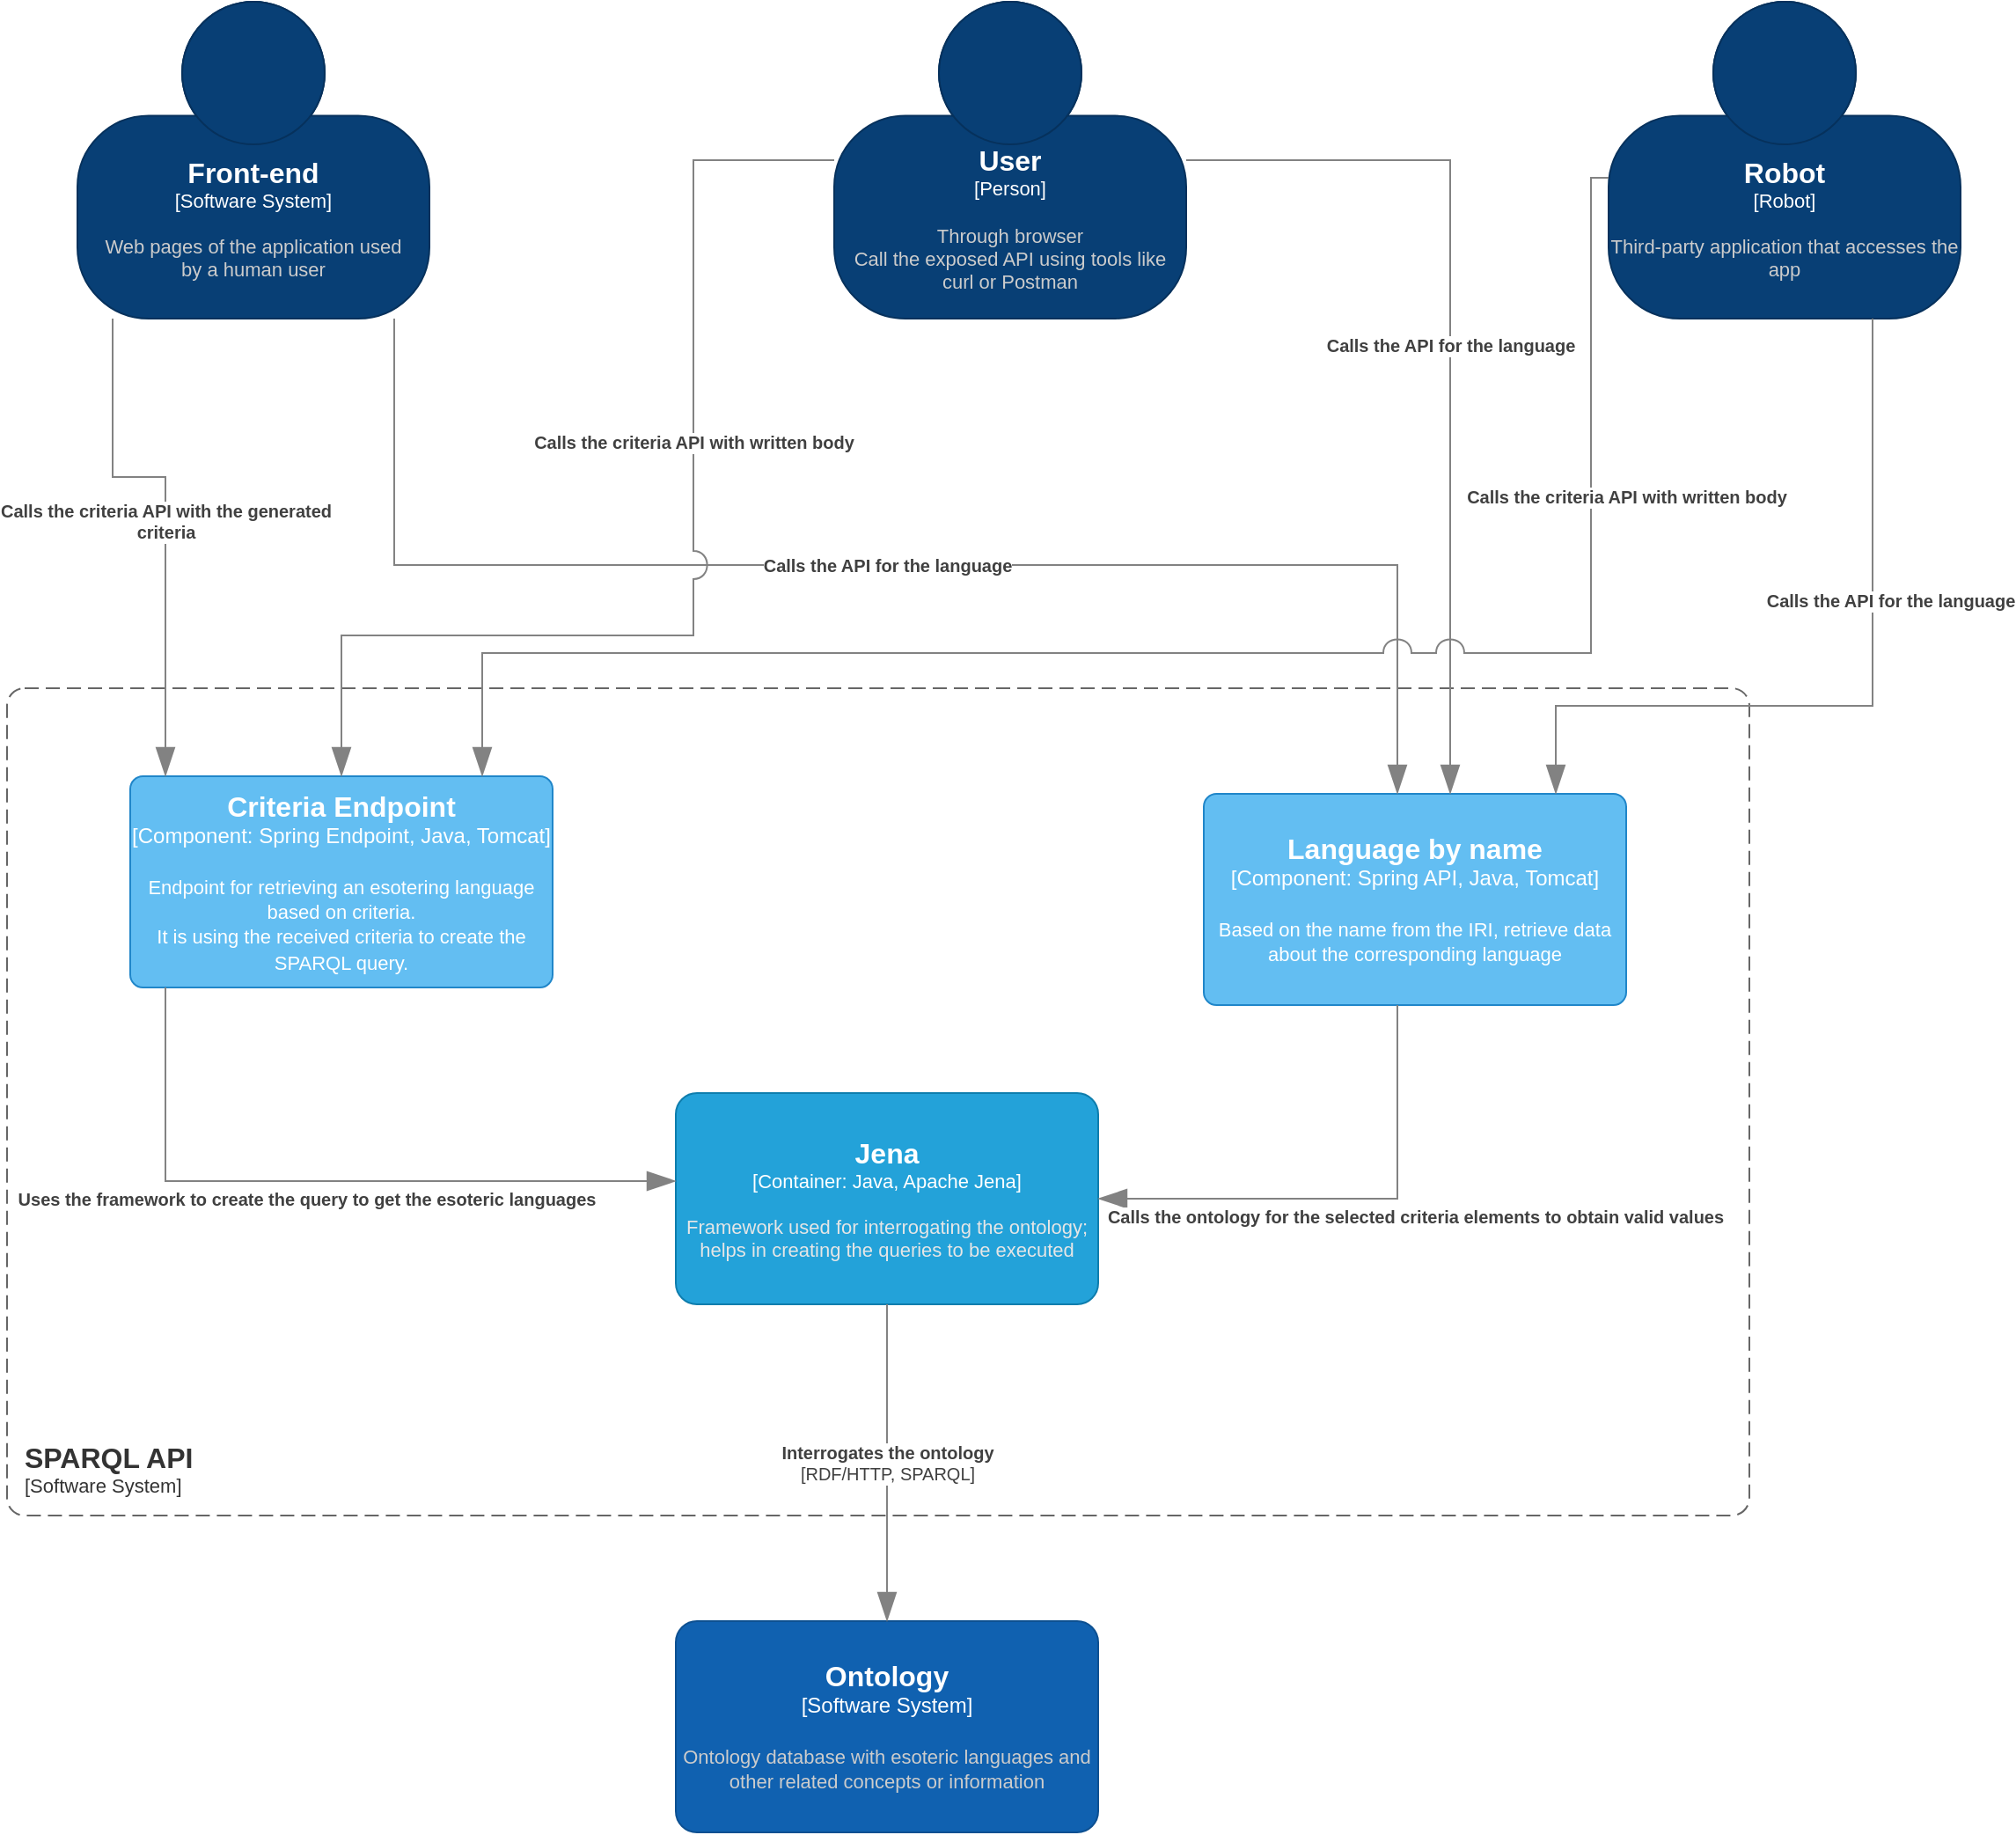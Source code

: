 <mxfile version="23.1.1" type="device">
  <diagram name="Page-1" id="iTgJgKwA3ktN7U4jmIrK">
    <mxGraphModel dx="409" dy="1762" grid="1" gridSize="10" guides="1" tooltips="1" connect="1" arrows="1" fold="1" page="1" pageScale="1" pageWidth="850" pageHeight="1100" math="0" shadow="0">
      <root>
        <mxCell id="0" />
        <mxCell id="1" parent="0" />
        <object placeholders="1" c4Name="SPARQL API" c4Type="ContainerScopeBoundary" c4Application="Software System" label="&lt;font style=&quot;font-size: 16px&quot;&gt;&lt;b&gt;&lt;div style=&quot;text-align: left&quot;&gt;%c4Name%&lt;/div&gt;&lt;/b&gt;&lt;/font&gt;&lt;div style=&quot;text-align: left&quot;&gt;[%c4Application%]&lt;/div&gt;" id="lDNVN34O5vdIldXxgbTi-23">
          <mxCell style="rounded=1;fontSize=11;whiteSpace=wrap;html=1;dashed=1;arcSize=20;fillColor=none;strokeColor=#666666;fontColor=#333333;labelBackgroundColor=none;align=left;verticalAlign=bottom;labelBorderColor=none;spacingTop=0;spacing=10;dashPattern=8 4;metaEdit=1;rotatable=0;perimeter=rectanglePerimeter;noLabel=0;labelPadding=0;allowArrows=0;connectable=0;expand=0;recursiveResize=0;editable=1;pointerEvents=0;absoluteArcSize=1;points=[[0.25,0,0],[0.5,0,0],[0.75,0,0],[1,0.25,0],[1,0.5,0],[1,0.75,0],[0.75,1,0],[0.5,1,0],[0.25,1,0],[0,0.75,0],[0,0.5,0],[0,0.25,0]];" parent="1" vertex="1">
            <mxGeometry x="920" y="220" width="990" height="470" as="geometry" />
          </mxCell>
        </object>
        <object placeholders="1" c4Name="Ontology" c4Type="Software System" c4Description="Ontology database with esoteric languages and other related concepts or information" label="&lt;font style=&quot;font-size: 16px&quot;&gt;&lt;b&gt;%c4Name%&lt;/b&gt;&lt;/font&gt;&lt;div&gt;[%c4Type%]&lt;/div&gt;&lt;br&gt;&lt;div&gt;&lt;font style=&quot;font-size: 11px&quot;&gt;&lt;font color=&quot;#cccccc&quot;&gt;%c4Description%&lt;/font&gt;&lt;/div&gt;" id="lDNVN34O5vdIldXxgbTi-25">
          <mxCell style="rounded=1;whiteSpace=wrap;html=1;labelBackgroundColor=none;fillColor=#1061B0;fontColor=#ffffff;align=center;arcSize=10;strokeColor=#0D5091;metaEdit=1;resizable=0;points=[[0.25,0,0],[0.5,0,0],[0.75,0,0],[1,0.25,0],[1,0.5,0],[1,0.75,0],[0.75,1,0],[0.5,1,0],[0.25,1,0],[0,0.75,0],[0,0.5,0],[0,0.25,0]];" parent="1" vertex="1">
            <mxGeometry x="1300" y="750" width="240" height="120" as="geometry" />
          </mxCell>
        </object>
        <object placeholders="1" c4Name="Jena" c4Type="Container" c4Technology="Java, Apache Jena" c4Description="Framework used for interrogating the ontology; helps in creating the queries to be executed" label="&lt;font style=&quot;font-size: 16px&quot;&gt;&lt;b&gt;%c4Name%&lt;/b&gt;&lt;/font&gt;&lt;div&gt;[%c4Type%: %c4Technology%]&lt;/div&gt;&lt;br&gt;&lt;div&gt;&lt;font style=&quot;font-size: 11px&quot;&gt;&lt;font color=&quot;#E6E6E6&quot;&gt;%c4Description%&lt;/font&gt;&lt;/div&gt;" id="lDNVN34O5vdIldXxgbTi-26">
          <mxCell style="rounded=1;whiteSpace=wrap;html=1;fontSize=11;labelBackgroundColor=none;fillColor=#23A2D9;fontColor=#ffffff;align=center;arcSize=10;strokeColor=#0E7DAD;metaEdit=1;resizable=0;points=[[0.25,0,0],[0.5,0,0],[0.75,0,0],[1,0.25,0],[1,0.5,0],[1,0.75,0],[0.75,1,0],[0.5,1,0],[0.25,1,0],[0,0.75,0],[0,0.5,0],[0,0.25,0]];" parent="1" vertex="1">
            <mxGeometry x="1300" y="450" width="240" height="120" as="geometry" />
          </mxCell>
        </object>
        <object placeholders="1" c4Type="Relationship" c4Technology="RDF/HTTP, SPARQL" c4Description="Interrogates the ontology" label="&lt;div style=&quot;text-align: left&quot;&gt;&lt;div style=&quot;text-align: center&quot;&gt;&lt;b&gt;%c4Description%&lt;/b&gt;&lt;/div&gt;&lt;div style=&quot;text-align: center&quot;&gt;[%c4Technology%]&lt;/div&gt;&lt;/div&gt;" id="lDNVN34O5vdIldXxgbTi-28">
          <mxCell style="endArrow=blockThin;html=1;fontSize=10;fontColor=#404040;strokeWidth=1;endFill=1;strokeColor=#828282;elbow=vertical;metaEdit=1;endSize=14;startSize=14;jumpStyle=arc;jumpSize=16;rounded=0;edgeStyle=orthogonalEdgeStyle;" parent="1" source="lDNVN34O5vdIldXxgbTi-26" target="lDNVN34O5vdIldXxgbTi-25" edge="1">
            <mxGeometry width="240" relative="1" as="geometry">
              <mxPoint x="1079" y="800" as="sourcePoint" />
              <mxPoint x="1079" y="1000" as="targetPoint" />
            </mxGeometry>
          </mxCell>
        </object>
        <object placeholders="1" c4Name="Criteria Endpoint" c4Type="Component" c4Technology="Spring Endpoint, Java, Tomcat" c4Description="Endpoint for retrieving an esotering language based on criteria.&#xa;It is using the received criteria to create the SPARQL query." label="&lt;font style=&quot;font-size: 16px&quot;&gt;&lt;b&gt;%c4Name%&lt;/b&gt;&lt;/font&gt;&lt;div&gt;[%c4Type%: %c4Technology%]&lt;/div&gt;&lt;br&gt;&lt;div&gt;&lt;font style=&quot;font-size: 11px&quot;&gt;%c4Description%&lt;/font&gt;&lt;/div&gt;" id="lDNVN34O5vdIldXxgbTi-29">
          <mxCell style="rounded=1;whiteSpace=wrap;html=1;labelBackgroundColor=none;fillColor=#63BEF2;fontColor=#ffffff;align=center;arcSize=6;strokeColor=#2086C9;metaEdit=1;resizable=0;points=[[0.25,0,0],[0.5,0,0],[0.75,0,0],[1,0.25,0],[1,0.5,0],[1,0.75,0],[0.75,1,0],[0.5,1,0],[0.25,1,0],[0,0.75,0],[0,0.5,0],[0,0.25,0]];" parent="1" vertex="1">
            <mxGeometry x="990" y="270" width="240" height="120" as="geometry" />
          </mxCell>
        </object>
        <object placeholders="1" c4Name="Language by name" c4Type="Component" c4Technology="Spring API, Java, Tomcat" c4Description="Based on the name from the IRI, retrieve data about the corresponding language" label="&lt;font style=&quot;font-size: 16px&quot;&gt;&lt;b&gt;%c4Name%&lt;/b&gt;&lt;/font&gt;&lt;div&gt;[%c4Type%: %c4Technology%]&lt;/div&gt;&lt;br&gt;&lt;div&gt;&lt;font style=&quot;font-size: 11px&quot;&gt;%c4Description%&lt;/font&gt;&lt;/div&gt;" id="lDNVN34O5vdIldXxgbTi-30">
          <mxCell style="rounded=1;whiteSpace=wrap;html=1;labelBackgroundColor=none;fillColor=#63BEF2;fontColor=#ffffff;align=center;arcSize=6;strokeColor=#2086C9;metaEdit=1;resizable=0;points=[[0.25,0,0],[0.5,0,0],[0.75,0,0],[1,0.25,0],[1,0.5,0],[1,0.75,0],[0.75,1,0],[0.5,1,0],[0.25,1,0],[0,0.75,0],[0,0.5,0],[0,0.25,0]];" parent="1" vertex="1">
            <mxGeometry x="1600" y="280" width="240" height="120" as="geometry" />
          </mxCell>
        </object>
        <object placeholders="1" c4Type="Relationship" c4Description="Calls the ontology for the selected criteria elements to obtain valid values" label="&lt;div style=&quot;text-align: left&quot;&gt;&lt;div style=&quot;text-align: center&quot;&gt;&lt;b&gt;%c4Description%&lt;/b&gt;&lt;/div&gt;" id="lDNVN34O5vdIldXxgbTi-33">
          <mxCell style="endArrow=blockThin;html=1;fontSize=10;fontColor=#404040;strokeWidth=1;endFill=1;strokeColor=#828282;elbow=vertical;metaEdit=1;endSize=14;startSize=14;jumpStyle=arc;jumpSize=16;rounded=0;edgeStyle=orthogonalEdgeStyle;" parent="1" source="lDNVN34O5vdIldXxgbTi-30" target="lDNVN34O5vdIldXxgbTi-26" edge="1">
            <mxGeometry x="-0.214" y="14" width="240" relative="1" as="geometry">
              <mxPoint x="1850" y="550" as="sourcePoint" />
              <mxPoint x="1480" y="550" as="targetPoint" />
              <Array as="points">
                <mxPoint x="1710" y="510" />
              </Array>
              <mxPoint x="10" y="-4" as="offset" />
            </mxGeometry>
          </mxCell>
        </object>
        <object placeholders="1" c4Type="Relationship" c4Description="Uses the framework to create the query to get the esoteric languages" label="&lt;div style=&quot;text-align: left&quot;&gt;&lt;div style=&quot;text-align: center&quot;&gt;&lt;b&gt;%c4Description%&lt;/b&gt;&lt;/div&gt;" id="lDNVN34O5vdIldXxgbTi-35">
          <mxCell style="endArrow=blockThin;html=1;fontSize=10;fontColor=#404040;strokeWidth=1;endFill=1;strokeColor=#828282;elbow=vertical;metaEdit=1;endSize=14;startSize=14;jumpStyle=arc;jumpSize=16;rounded=0;edgeStyle=orthogonalEdgeStyle;" parent="1" source="lDNVN34O5vdIldXxgbTi-29" target="lDNVN34O5vdIldXxgbTi-26" edge="1">
            <mxGeometry x="-0.05" y="-10" width="240" relative="1" as="geometry">
              <mxPoint x="1610" y="350" as="sourcePoint" />
              <mxPoint x="1240" y="350" as="targetPoint" />
              <Array as="points">
                <mxPoint x="1010" y="500" />
              </Array>
              <mxPoint as="offset" />
            </mxGeometry>
          </mxCell>
        </object>
        <object placeholders="1" c4Name="Robot" c4Type="Robot" c4Description="Third-party application that accesses the app" label="&lt;font style=&quot;font-size: 16px&quot;&gt;&lt;b&gt;%c4Name%&lt;/b&gt;&lt;/font&gt;&lt;div&gt;[%c4Type%]&lt;/div&gt;&lt;br&gt;&lt;div&gt;&lt;font style=&quot;font-size: 11px&quot;&gt;&lt;font color=&quot;#cccccc&quot;&gt;%c4Description%&lt;/font&gt;&lt;/div&gt;" id="lDNVN34O5vdIldXxgbTi-37">
          <mxCell style="html=1;fontSize=11;dashed=0;whiteSpace=wrap;fillColor=#083F75;strokeColor=#06315C;fontColor=#ffffff;shape=mxgraph.c4.person2;align=center;metaEdit=1;points=[[0.5,0,0],[1,0.5,0],[1,0.75,0],[0.75,1,0],[0.5,1,0],[0.25,1,0],[0,0.75,0],[0,0.5,0]];resizable=0;" parent="1" vertex="1">
            <mxGeometry x="1830" y="-170" width="200" height="180" as="geometry" />
          </mxCell>
        </object>
        <object placeholders="1" c4Name="Front-end" c4Type="Software System" c4Description="Web pages of the application used &#xa;by a human user" label="&lt;font style=&quot;font-size: 16px&quot;&gt;&lt;b&gt;%c4Name%&lt;/b&gt;&lt;/font&gt;&lt;div&gt;[%c4Type%]&lt;/div&gt;&lt;br&gt;&lt;div&gt;&lt;font style=&quot;font-size: 11px&quot;&gt;&lt;font color=&quot;#cccccc&quot;&gt;%c4Description%&lt;/font&gt;&lt;/div&gt;" id="lDNVN34O5vdIldXxgbTi-38">
          <mxCell style="html=1;fontSize=11;dashed=0;whiteSpace=wrap;fillColor=#083F75;strokeColor=#06315C;fontColor=#ffffff;shape=mxgraph.c4.person2;align=center;metaEdit=1;points=[[0.5,0,0],[1,0.5,0],[1,0.75,0],[0.75,1,0],[0.5,1,0],[0.25,1,0],[0,0.75,0],[0,0.5,0]];resizable=0;" parent="1" vertex="1">
            <mxGeometry x="960" y="-170" width="200" height="180" as="geometry" />
          </mxCell>
        </object>
        <object placeholders="1" c4Name="User" c4Type="Person" c4Description="Through browser&#xa;Call the exposed API using tools like curl or Postman" label="&lt;font style=&quot;font-size: 16px&quot;&gt;&lt;b&gt;%c4Name%&lt;/b&gt;&lt;/font&gt;&lt;div&gt;[%c4Type%]&lt;/div&gt;&lt;br&gt;&lt;div&gt;&lt;font style=&quot;font-size: 11px&quot;&gt;&lt;font color=&quot;#cccccc&quot;&gt;%c4Description%&lt;/font&gt;&lt;/div&gt;" id="lDNVN34O5vdIldXxgbTi-40">
          <mxCell style="html=1;fontSize=11;dashed=0;whiteSpace=wrap;fillColor=#083F75;strokeColor=#06315C;fontColor=#ffffff;shape=mxgraph.c4.person2;align=center;metaEdit=1;points=[[0.5,0,0],[1,0.5,0],[1,0.75,0],[0.75,1,0],[0.5,1,0],[0.25,1,0],[0,0.75,0],[0,0.5,0]];resizable=0;" parent="1" vertex="1">
            <mxGeometry x="1390" y="-170" width="200" height="180" as="geometry" />
          </mxCell>
        </object>
        <object placeholders="1" c4Type="Relationship" c4Description="Calls the API for the language" label="&lt;div style=&quot;text-align: left&quot;&gt;&lt;div style=&quot;text-align: center&quot;&gt;&lt;b&gt;%c4Description%&lt;/b&gt;&lt;/div&gt;" id="lDNVN34O5vdIldXxgbTi-41">
          <mxCell style="endArrow=blockThin;html=1;fontSize=10;fontColor=#404040;strokeWidth=1;endFill=1;strokeColor=#828282;elbow=vertical;metaEdit=1;endSize=14;startSize=14;jumpStyle=arc;jumpSize=16;rounded=0;edgeStyle=orthogonalEdgeStyle;" parent="1" source="lDNVN34O5vdIldXxgbTi-38" target="lDNVN34O5vdIldXxgbTi-30" edge="1">
            <mxGeometry width="240" relative="1" as="geometry">
              <mxPoint x="1600" y="340" as="sourcePoint" />
              <mxPoint x="1230" y="340" as="targetPoint" />
              <Array as="points">
                <mxPoint x="1140" y="150" />
                <mxPoint x="1710" y="150" />
              </Array>
            </mxGeometry>
          </mxCell>
        </object>
        <object placeholders="1" c4Type="Relationship" c4Description="Calls the criteria API with the generated&#xa;criteria" label="&lt;div style=&quot;text-align: left&quot;&gt;&lt;div style=&quot;text-align: center&quot;&gt;&lt;b&gt;%c4Description%&lt;/b&gt;&lt;/div&gt;" id="lDNVN34O5vdIldXxgbTi-42">
          <mxCell style="endArrow=blockThin;html=1;fontSize=10;fontColor=#404040;strokeWidth=1;endFill=1;strokeColor=#828282;elbow=vertical;metaEdit=1;endSize=14;startSize=14;jumpStyle=arc;jumpSize=16;rounded=0;edgeStyle=orthogonalEdgeStyle;" parent="1" source="lDNVN34O5vdIldXxgbTi-38" target="lDNVN34O5vdIldXxgbTi-29" edge="1">
            <mxGeometry width="240" relative="1" as="geometry">
              <mxPoint x="1070" y="20" as="sourcePoint" />
              <mxPoint x="1110" y="280" as="targetPoint" />
              <Array as="points">
                <mxPoint x="980" y="100" />
                <mxPoint x="1010" y="100" />
              </Array>
            </mxGeometry>
          </mxCell>
        </object>
        <object placeholders="1" c4Type="Relationship" c4Description="Calls the API for the language" label="&lt;div style=&quot;text-align: left&quot;&gt;&lt;div style=&quot;text-align: center&quot;&gt;&lt;b&gt;%c4Description%&lt;/b&gt;&lt;/div&gt;" id="lDNVN34O5vdIldXxgbTi-44">
          <mxCell style="endArrow=blockThin;html=1;fontSize=10;fontColor=#404040;strokeWidth=1;endFill=1;strokeColor=#828282;elbow=vertical;metaEdit=1;endSize=14;startSize=14;jumpStyle=arc;jumpSize=16;rounded=0;edgeStyle=orthogonalEdgeStyle;" parent="1" source="lDNVN34O5vdIldXxgbTi-40" target="lDNVN34O5vdIldXxgbTi-30" edge="1">
            <mxGeometry width="240" relative="1" as="geometry">
              <mxPoint x="1070" y="20" as="sourcePoint" />
              <mxPoint x="1720" y="280" as="targetPoint" />
              <Array as="points">
                <mxPoint x="1740" y="-80" />
              </Array>
            </mxGeometry>
          </mxCell>
        </object>
        <object placeholders="1" c4Type="Relationship" c4Description="Calls the criteria API with written body" label="&lt;div style=&quot;text-align: left&quot;&gt;&lt;div style=&quot;text-align: center&quot;&gt;&lt;b&gt;%c4Description%&lt;/b&gt;&lt;/div&gt;" id="lDNVN34O5vdIldXxgbTi-45">
          <mxCell style="endArrow=blockThin;html=1;fontSize=10;fontColor=#404040;strokeWidth=1;endFill=1;strokeColor=#828282;elbow=vertical;metaEdit=1;endSize=14;startSize=14;jumpStyle=arc;jumpSize=16;rounded=0;edgeStyle=orthogonalEdgeStyle;" parent="1" source="lDNVN34O5vdIldXxgbTi-40" target="lDNVN34O5vdIldXxgbTi-29" edge="1">
            <mxGeometry x="-0.238" width="240" relative="1" as="geometry">
              <mxPoint x="990" y="20" as="sourcePoint" />
              <mxPoint x="1020" y="280" as="targetPoint" />
              <Array as="points">
                <mxPoint x="1310" y="-80" />
                <mxPoint x="1310" y="190" />
                <mxPoint x="1110" y="190" />
              </Array>
              <mxPoint as="offset" />
            </mxGeometry>
          </mxCell>
        </object>
        <object placeholders="1" c4Type="Relationship" c4Description="Calls the criteria API with written body" label="&lt;div style=&quot;text-align: left&quot;&gt;&lt;div style=&quot;text-align: center&quot;&gt;&lt;b&gt;%c4Description%&lt;/b&gt;&lt;/div&gt;" id="lDNVN34O5vdIldXxgbTi-46">
          <mxCell style="endArrow=blockThin;html=1;fontSize=10;fontColor=#404040;strokeWidth=1;endFill=1;strokeColor=#828282;elbow=vertical;metaEdit=1;endSize=14;startSize=14;jumpStyle=arc;jumpSize=16;rounded=0;edgeStyle=orthogonalEdgeStyle;" parent="1" source="lDNVN34O5vdIldXxgbTi-37" target="lDNVN34O5vdIldXxgbTi-29" edge="1">
            <mxGeometry x="-0.612" y="20" width="240" relative="1" as="geometry">
              <mxPoint x="1400" y="-70" as="sourcePoint" />
              <mxPoint x="1120" y="280" as="targetPoint" />
              <Array as="points">
                <mxPoint x="1820" y="-70" />
                <mxPoint x="1820" y="200" />
                <mxPoint x="1190" y="200" />
              </Array>
              <mxPoint y="1" as="offset" />
            </mxGeometry>
          </mxCell>
        </object>
        <object placeholders="1" c4Type="Relationship" c4Description="Calls the API for the language" label="&lt;div style=&quot;text-align: left&quot;&gt;&lt;div style=&quot;text-align: center&quot;&gt;&lt;b&gt;%c4Description%&lt;/b&gt;&lt;/div&gt;" id="lDNVN34O5vdIldXxgbTi-47">
          <mxCell style="endArrow=blockThin;html=1;fontSize=10;fontColor=#404040;strokeWidth=1;endFill=1;strokeColor=#828282;elbow=vertical;metaEdit=1;endSize=14;startSize=14;jumpStyle=arc;jumpSize=16;rounded=0;edgeStyle=orthogonalEdgeStyle;" parent="1" source="lDNVN34O5vdIldXxgbTi-37" target="lDNVN34O5vdIldXxgbTi-30" edge="1">
            <mxGeometry x="-0.289" y="10" width="240" relative="1" as="geometry">
              <mxPoint x="1600" y="-70" as="sourcePoint" />
              <mxPoint x="1750" y="280" as="targetPoint" />
              <Array as="points">
                <mxPoint x="1980" y="230" />
                <mxPoint x="1800" y="230" />
              </Array>
              <mxPoint as="offset" />
            </mxGeometry>
          </mxCell>
        </object>
      </root>
    </mxGraphModel>
  </diagram>
</mxfile>
